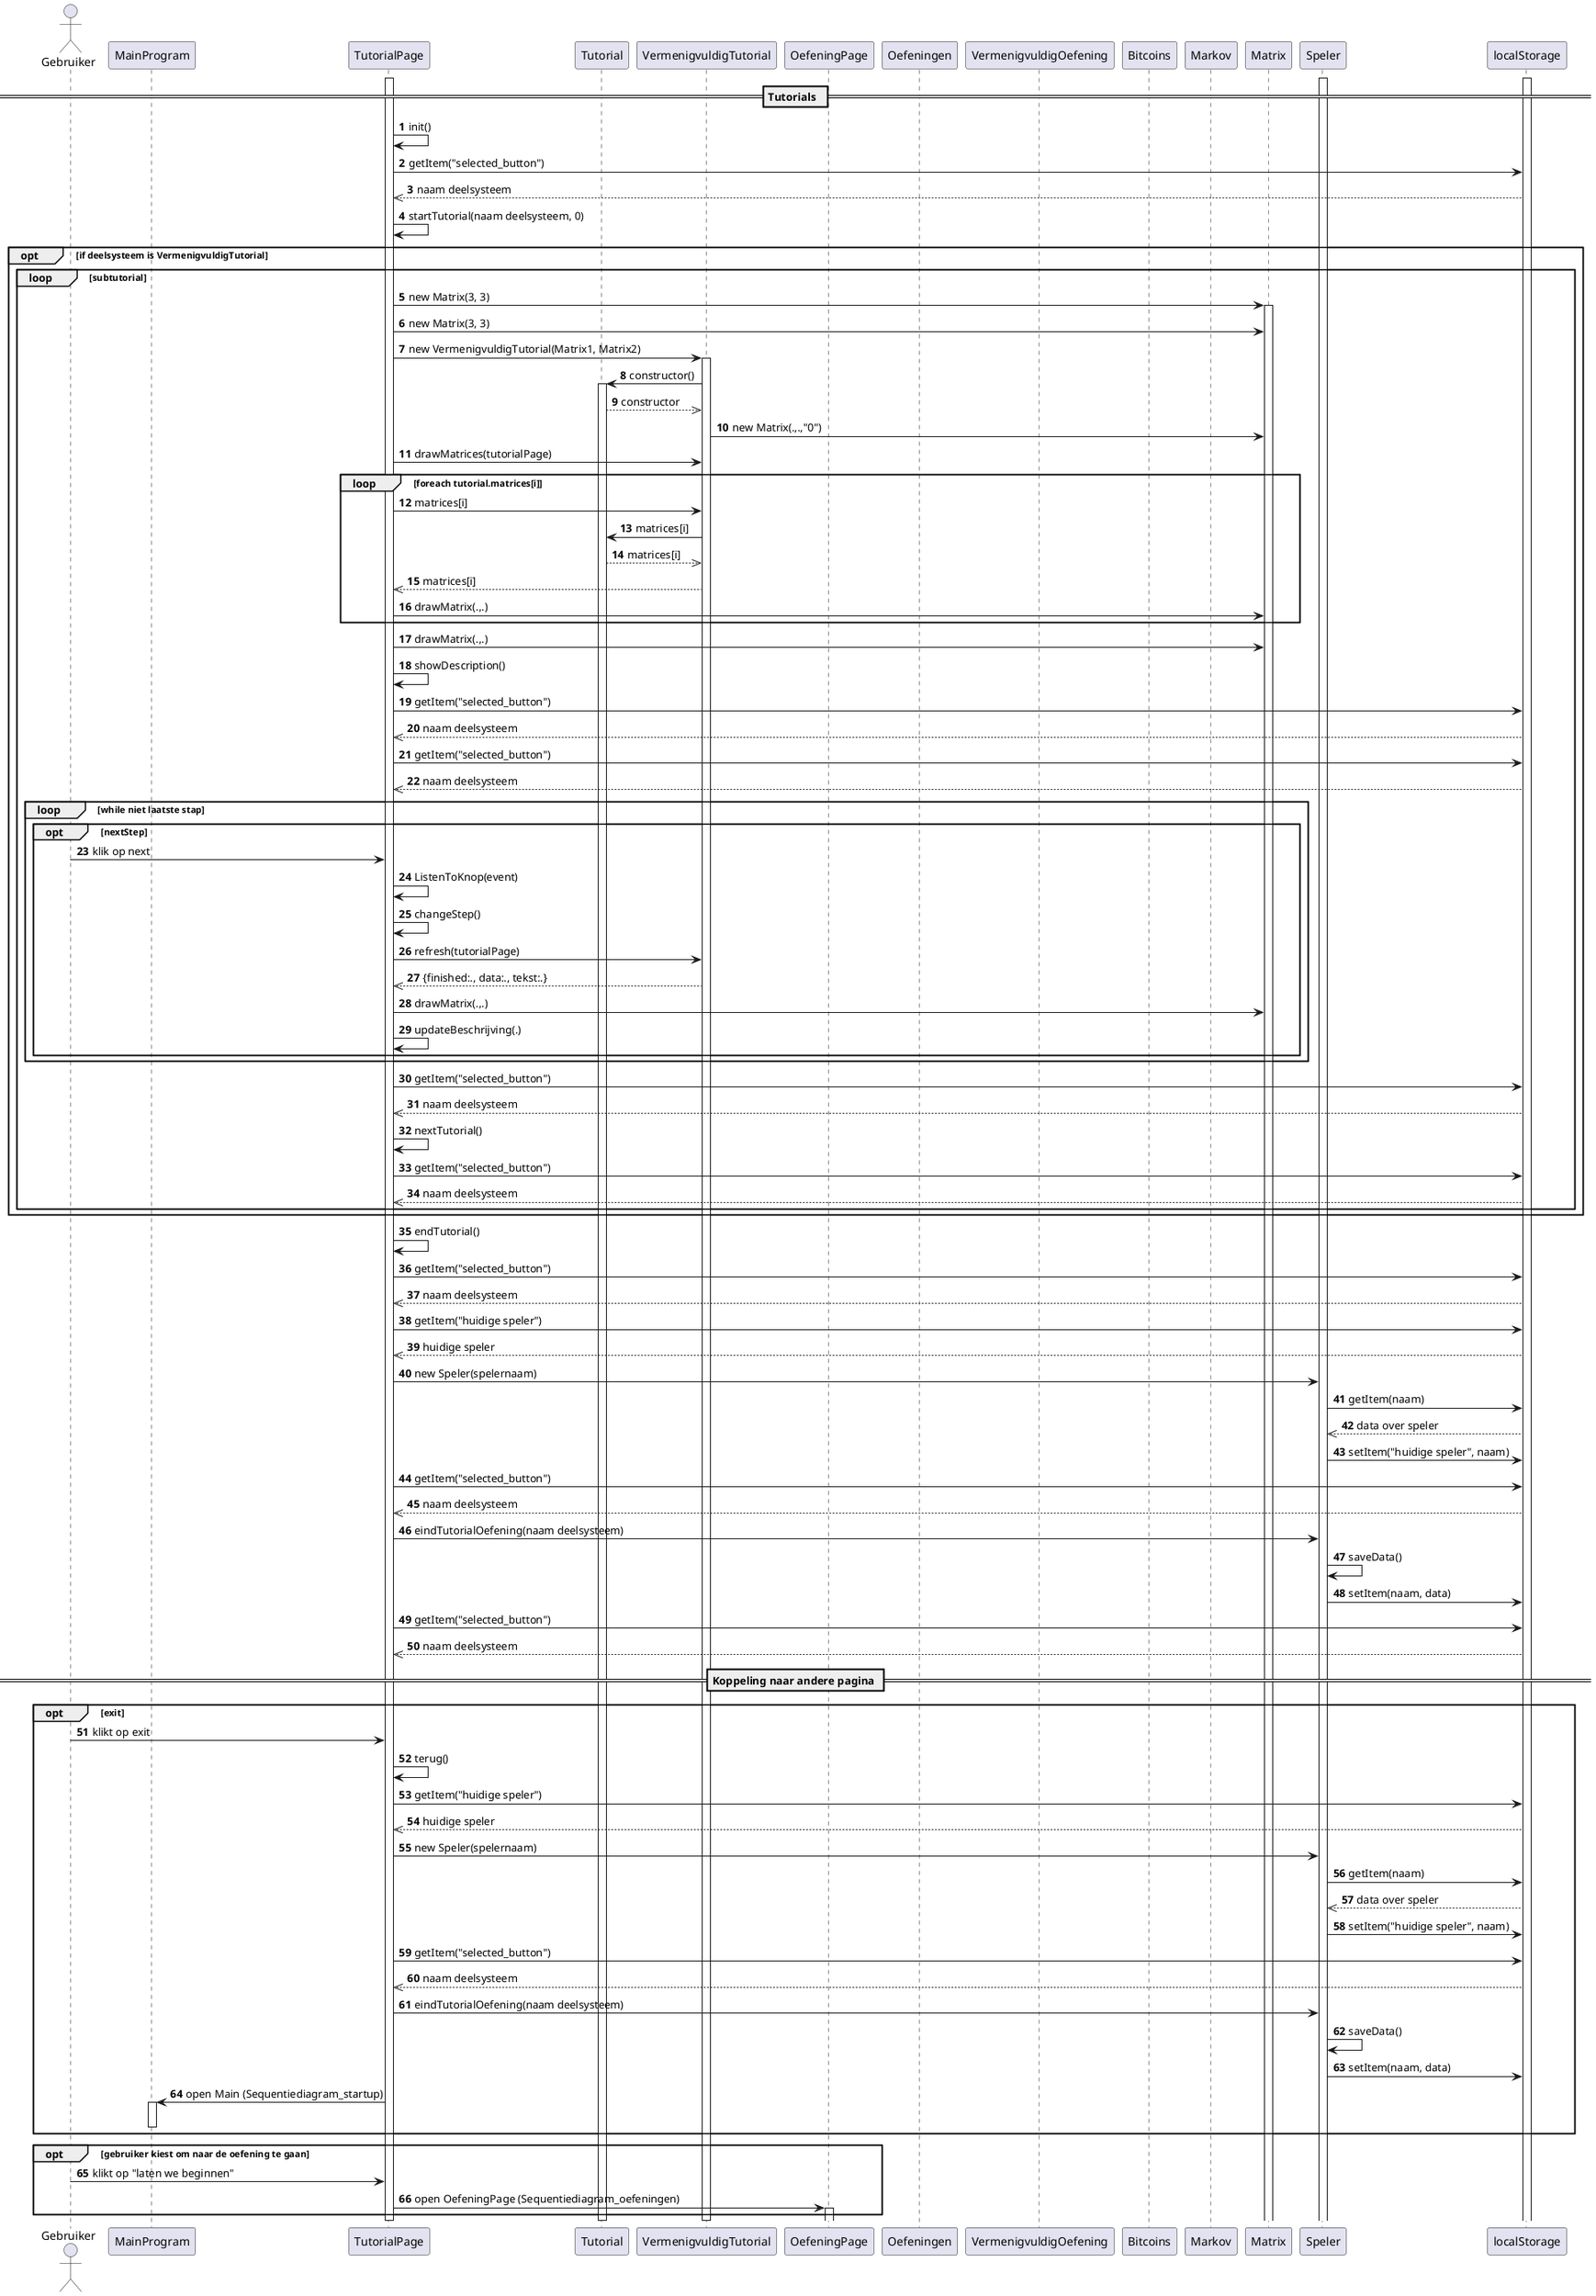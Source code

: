 @startuml
autonumber

actor Gebruiker
participant MainProgram
participant TutorialPage
participant Tutorial
participant VermenigvuldigTutorial
participant OefeningPage
participant Oefeningen
participant VermenigvuldigOefening
participant Bitcoins
participant Markov
participant Matrix
participant Speler
participant localStorage

activate TutorialPage
activate localStorage
activate Speler

== Tutorials  ==

TutorialPage -> TutorialPage: init()

TutorialPage -> localStorage: getItem("selected_button")
    localStorage -->> TutorialPage: naam deelsysteem

TutorialPage -> TutorialPage: startTutorial(naam deelsysteem, 0)
    opt  if deelsysteem is VermenigvuldigTutorial
            loop subtutorial
                TutorialPage -> Matrix: new Matrix(3, 3)
                    activate Matrix
                TutorialPage -> Matrix: new Matrix(3, 3)

                TutorialPage -> VermenigvuldigTutorial: new VermenigvuldigTutorial(Matrix1, Matrix2)
                    activate VermenigvuldigTutorial
                    VermenigvuldigTutorial -> Tutorial: constructor()
                        activate Tutorial
                        Tutorial -->> VermenigvuldigTutorial: constructor
                    VermenigvuldigTutorial -> Matrix: new Matrix(.,.,"0")

                TutorialPage -> VermenigvuldigTutorial: drawMatrices(tutorialPage)

                loop foreach tutorial.matrices[i]
                        TutorialPage -> VermenigvuldigTutorial: matrices[i]
                        VermenigvuldigTutorial -> Tutorial: matrices[i]
                        Tutorial -->> VermenigvuldigTutorial: matrices[i]
                        VermenigvuldigTutorial -->> TutorialPage: matrices[i]

                        TutorialPage -> Matrix: drawMatrix(.,.)
                end
                TutorialPage -> Matrix: drawMatrix(.,.)


                TutorialPage -> TutorialPage: showDescription()
                    TutorialPage -> localStorage: getItem("selected_button")
                        localStorage -->> TutorialPage: naam deelsysteem
                    TutorialPage -> localStorage: getItem("selected_button")
                        localStorage -->> TutorialPage: naam deelsysteem

                loop while niet laatste stap
                    opt nextStep
                        Gebruiker -> TutorialPage: klik op next
                        TutorialPage -> TutorialPage: ListenToKnop(event)
                            TutorialPage -> TutorialPage: changeStep()
                                TutorialPage -> VermenigvuldigTutorial: refresh(tutorialPage)
                                    VermenigvuldigTutorial -->> TutorialPage: {finished:., data:., tekst:.}
                                TutorialPage -> Matrix: drawMatrix(.,.)
                                TutorialPage -> TutorialPage: updateBeschrijving(.)
                    end

                end

                TutorialPage -> localStorage: getItem("selected_button")
                    localStorage -->> TutorialPage: naam deelsysteem

                TutorialPage -> TutorialPage: nextTutorial()
                    TutorialPage -> localStorage: getItem("selected_button")
                        localStorage -->> TutorialPage: naam deelsysteem
            end
    end

TutorialPage -> TutorialPage: endTutorial()
    TutorialPage -> localStorage: getItem("selected_button")
        localStorage -->> TutorialPage: naam deelsysteem

    TutorialPage -> localStorage: getItem("huidige speler")
        localStorage -->> TutorialPage: huidige speler

    TutorialPage -> Speler: new Speler(spelernaam)
        Speler -> localStorage: getItem(naam)
            localStorage -->> Speler: data over speler
        Speler -> localStorage: setItem("huidige speler", naam)

    TutorialPage -> localStorage: getItem("selected_button")
        localStorage -->> TutorialPage: naam deelsysteem

    TutorialPage -> Speler: eindTutorialOefening(naam deelsysteem)
        Speler -> Speler: saveData()
            Speler -> localStorage: setItem(naam, data)

    TutorialPage -> localStorage: getItem("selected_button")
        localStorage -->> TutorialPage: naam deelsysteem

== Koppeling naar andere pagina ==

opt exit
   Gebruiker -> TutorialPage: klikt op exit
   TutorialPage -> TutorialPage: terug()
       TutorialPage -> localStorage: getItem("huidige speler")
           localStorage -->> TutorialPage: huidige speler

       TutorialPage -> Speler: new Speler(spelernaam)
           Speler -> localStorage: getItem(naam)
               localStorage -->> Speler: data over speler
           Speler -> localStorage: setItem("huidige speler", naam)

       TutorialPage -> localStorage: getItem("selected_button")
           localStorage -->> TutorialPage: naam deelsysteem

       TutorialPage -> Speler: eindTutorialOefening(naam deelsysteem)
           Speler -> Speler: saveData()
               Speler -> localStorage: setItem(naam, data)

       TutorialPage -> MainProgram: open Main (Sequentiediagram_startup)
       activate MainProgram
       deactivate MainProgram
end

opt gebruiker kiest om naar de oefening te gaan
    Gebruiker -> TutorialPage: klikt op "laten we beginnen"
    TutorialPage -> OefeningPage: open OefeningPage (Sequentiediagram_oefeningen)
    activate OefeningPage
end

deactivate MainProgram
deactivate TutorialPage
deactivate Tutorial
deactivate VermenigvuldigTutorial




@enduml
